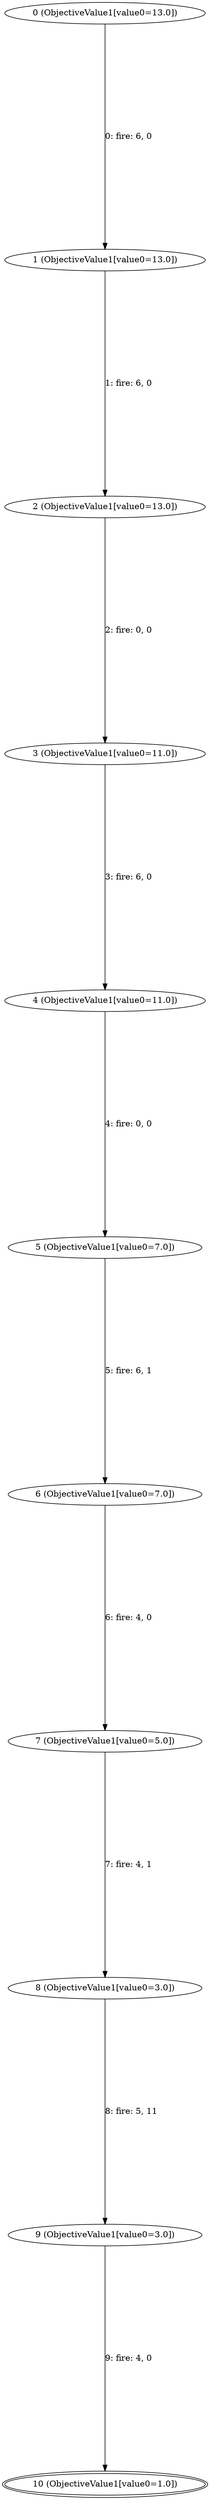 digraph designSpace {
nodesep=0
ranksep=5
node[
	style=filled
	fillcolor=white
]
0 [label = "0 (ObjectiveValue1[value0=13.0])"
URL="./0.svg"]
1 [label = "1 (ObjectiveValue1[value0=13.0])"
URL="./1.svg"]
0 -> 1 [label="0: fire: 6, 0"]
2 [label = "2 (ObjectiveValue1[value0=13.0])"
URL="./2.svg"]
1 -> 2 [label="1: fire: 6, 0"]
3 [label = "3 (ObjectiveValue1[value0=11.0])"
URL="./3.svg"]
2 -> 3 [label="2: fire: 0, 0"]
4 [label = "4 (ObjectiveValue1[value0=11.0])"
URL="./4.svg"]
3 -> 4 [label="3: fire: 6, 0"]
5 [label = "5 (ObjectiveValue1[value0=7.0])"
URL="./5.svg"]
4 -> 5 [label="4: fire: 0, 0"]
6 [label = "6 (ObjectiveValue1[value0=7.0])"
URL="./6.svg"]
5 -> 6 [label="5: fire: 6, 1"]
7 [label = "7 (ObjectiveValue1[value0=5.0])"
URL="./7.svg"]
6 -> 7 [label="6: fire: 4, 0"]
8 [label = "8 (ObjectiveValue1[value0=3.0])"
URL="./8.svg"]
7 -> 8 [label="7: fire: 4, 1"]
9 [label = "9 (ObjectiveValue1[value0=3.0])"
URL="./9.svg"]
8 -> 9 [label="8: fire: 5, 11"]
10 [label = "10 (ObjectiveValue1[value0=1.0])"
URL="./10.svg"]
10 [peripheries = 2]
9 -> 10 [label="9: fire: 4, 0"]
}